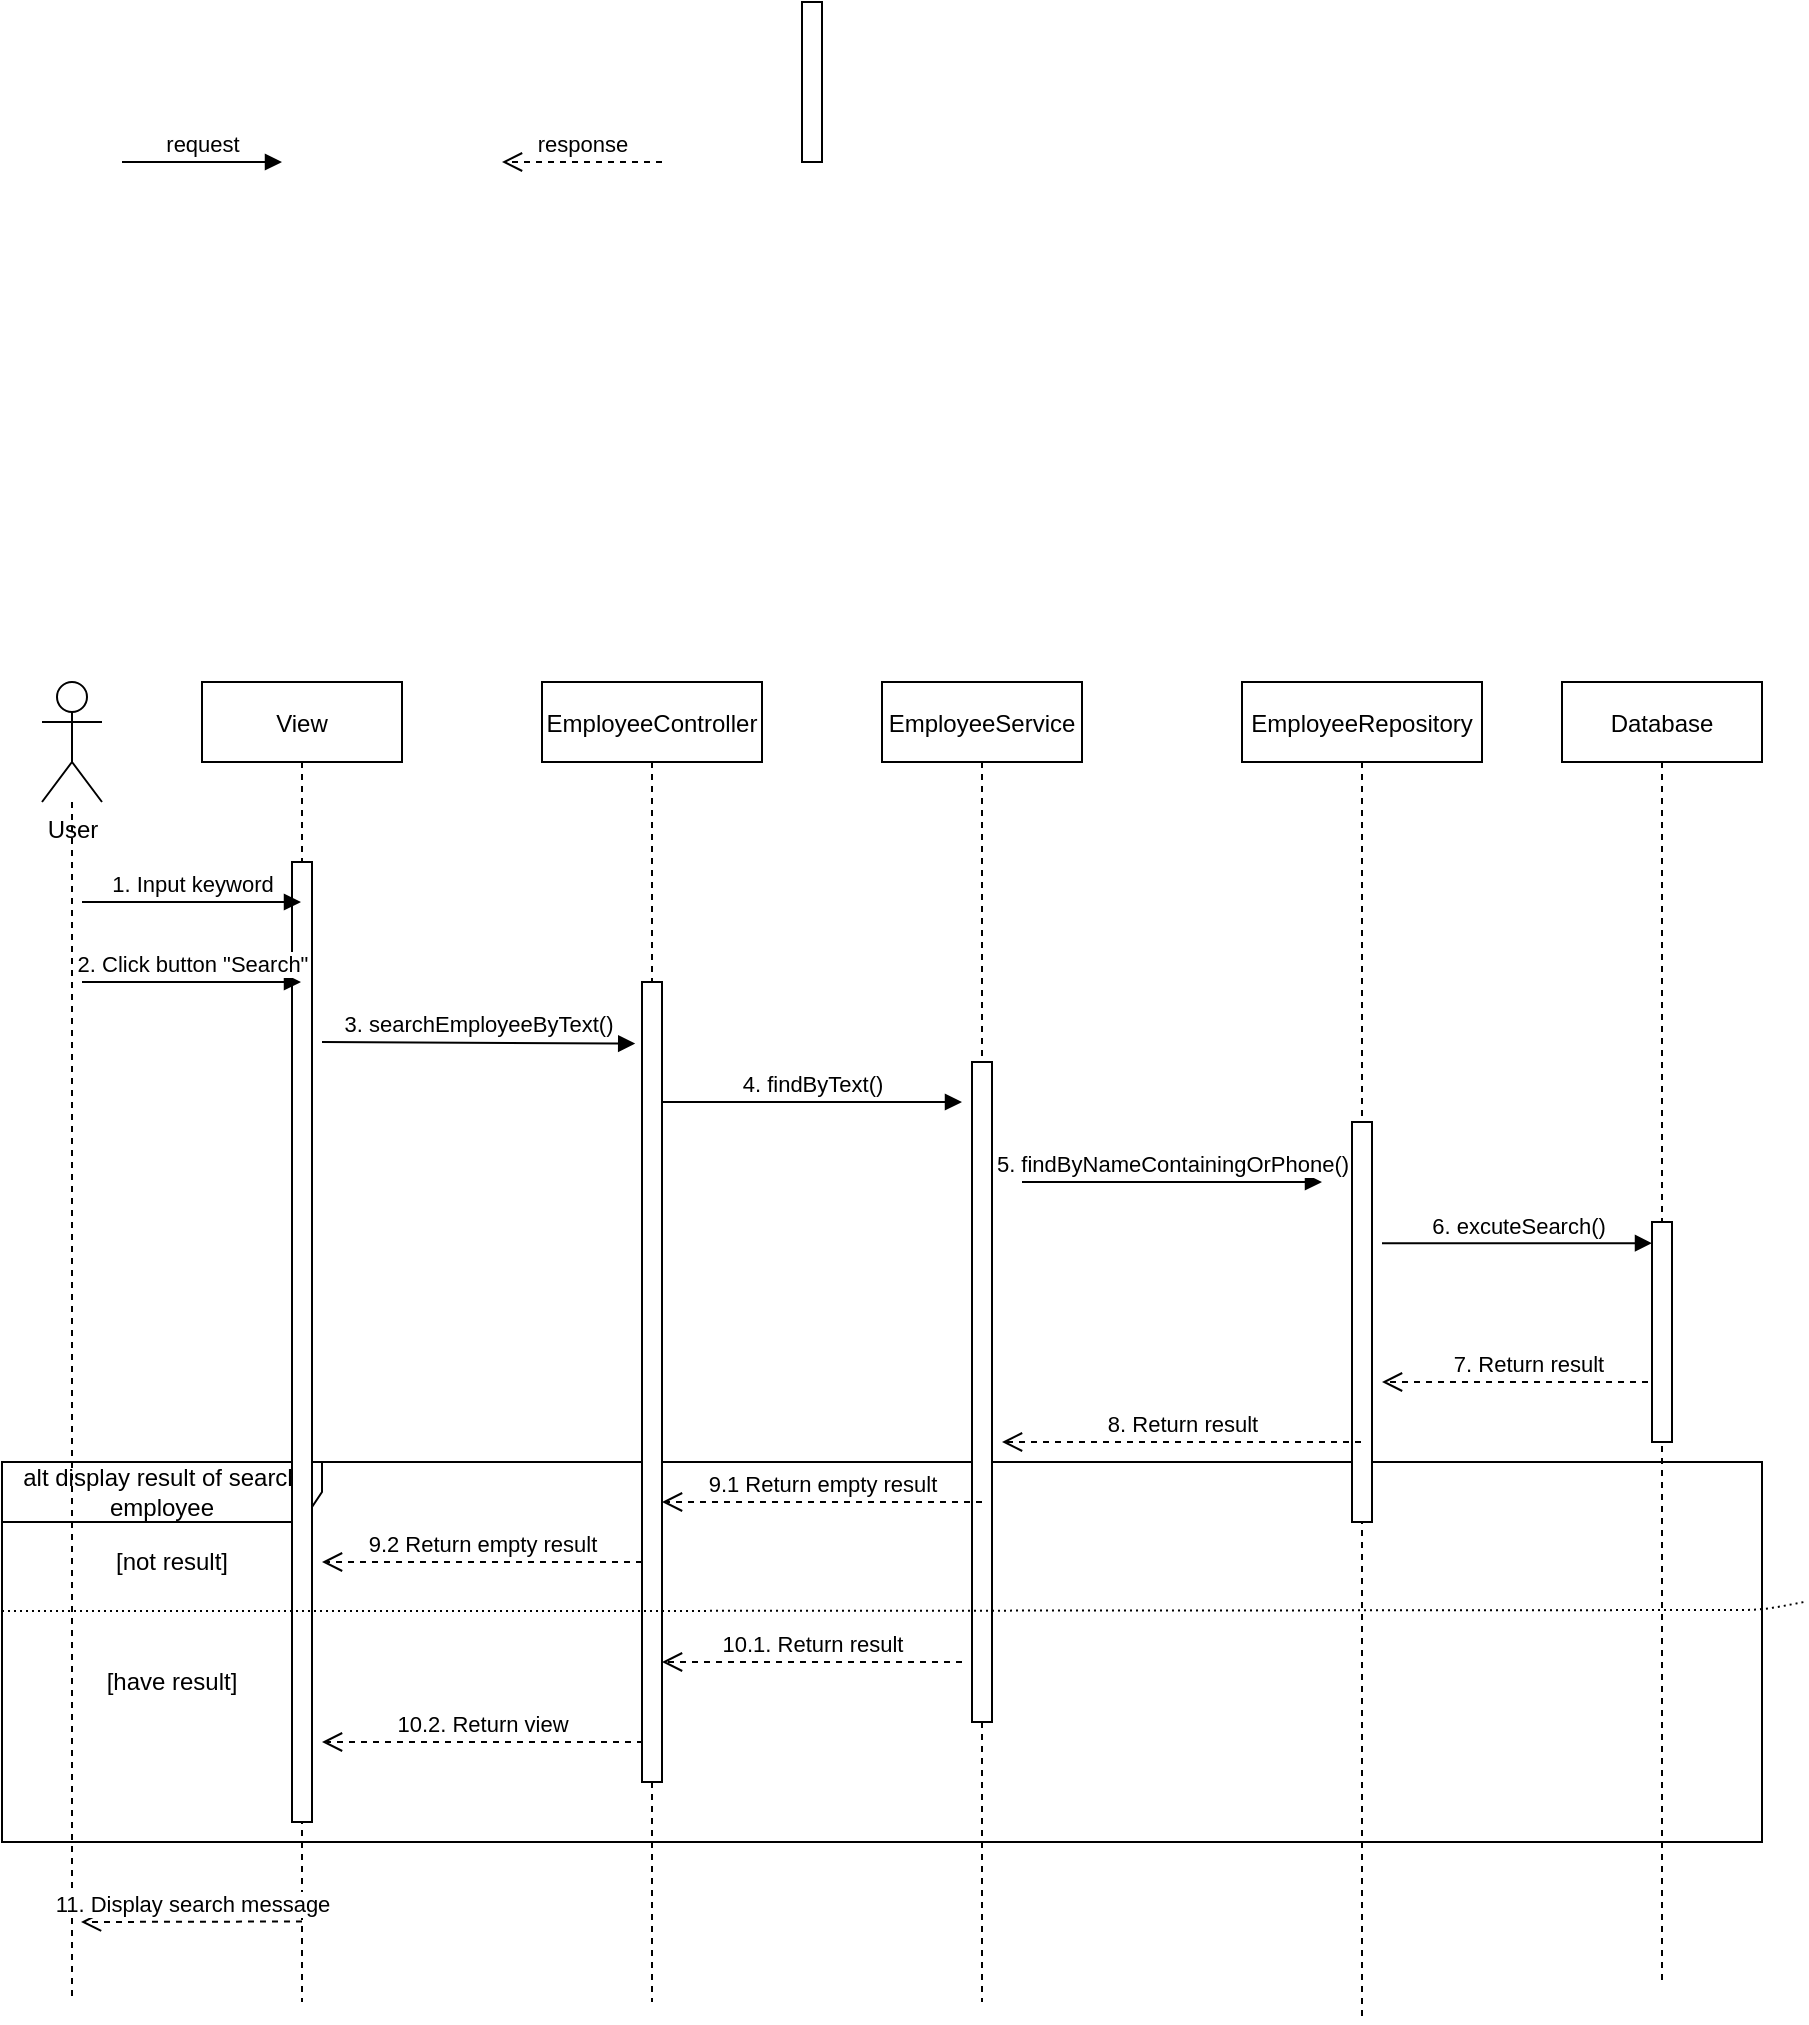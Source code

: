 <mxfile version="14.4.3" type="device"><diagram id="kgpKYQtTHZ0yAKxKKP6v" name="Page-1"><mxGraphModel dx="1024" dy="627" grid="1" gridSize="10" guides="1" tooltips="1" connect="1" arrows="1" fold="1" page="1" pageScale="1" pageWidth="850" pageHeight="1100" math="0" shadow="0"><root><mxCell id="0"/><mxCell id="1" parent="0"/><mxCell id="LiL3tgzC-H4QUXVr7OzN-2" value="alt display result of search employee" style="shape=umlFrame;whiteSpace=wrap;html=1;width=160;height=30;" vertex="1" parent="1"><mxGeometry x="60" y="800" width="880" height="190" as="geometry"/></mxCell><mxCell id="1rYxMRe_m1wBD9LGmmaj-11" style="edgeStyle=orthogonalEdgeStyle;rounded=0;orthogonalLoop=1;jettySize=auto;html=1;dashed=1;endArrow=none;endFill=0;" parent="1" source="1rYxMRe_m1wBD9LGmmaj-10" edge="1"><mxGeometry relative="1" as="geometry"><mxPoint x="95" y="1070" as="targetPoint"/></mxGeometry></mxCell><mxCell id="1rYxMRe_m1wBD9LGmmaj-10" value="User" style="shape=umlActor;verticalLabelPosition=bottom;verticalAlign=top;html=1;" parent="1" vertex="1"><mxGeometry x="80" y="410" width="30" height="60" as="geometry"/></mxCell><mxCell id="1rYxMRe_m1wBD9LGmmaj-12" value="View" style="shape=umlLifeline;perimeter=lifelinePerimeter;container=1;collapsible=0;recursiveResize=0;rounded=0;shadow=0;strokeWidth=1;" parent="1" vertex="1"><mxGeometry x="160" y="410" width="100" height="660" as="geometry"/></mxCell><mxCell id="vWhyK4bJMcT_o_zr_Q0f-14" value="" style="html=1;points=[];perimeter=orthogonalPerimeter;" parent="1rYxMRe_m1wBD9LGmmaj-12" vertex="1"><mxGeometry x="45" y="90" width="10" height="480" as="geometry"/></mxCell><mxCell id="1rYxMRe_m1wBD9LGmmaj-13" value="EmployeeController" style="shape=umlLifeline;perimeter=lifelinePerimeter;container=1;collapsible=0;recursiveResize=0;rounded=0;shadow=0;strokeWidth=1;" parent="1" vertex="1"><mxGeometry x="330" y="410" width="110" height="660" as="geometry"/></mxCell><mxCell id="vWhyK4bJMcT_o_zr_Q0f-15" value="" style="html=1;points=[];perimeter=orthogonalPerimeter;" parent="1rYxMRe_m1wBD9LGmmaj-13" vertex="1"><mxGeometry x="50" y="150" width="10" height="400" as="geometry"/></mxCell><mxCell id="1rYxMRe_m1wBD9LGmmaj-14" value="EmployeeService" style="shape=umlLifeline;perimeter=lifelinePerimeter;container=1;collapsible=0;recursiveResize=0;rounded=0;shadow=0;strokeWidth=1;" parent="1" vertex="1"><mxGeometry x="500" y="410" width="100" height="660" as="geometry"/></mxCell><mxCell id="vWhyK4bJMcT_o_zr_Q0f-16" value="" style="html=1;points=[];perimeter=orthogonalPerimeter;" parent="1rYxMRe_m1wBD9LGmmaj-14" vertex="1"><mxGeometry x="45" y="190" width="10" height="330" as="geometry"/></mxCell><mxCell id="1rYxMRe_m1wBD9LGmmaj-15" value="EmployeeRepository" style="shape=umlLifeline;perimeter=lifelinePerimeter;container=1;collapsible=0;recursiveResize=0;rounded=0;shadow=0;strokeWidth=1;" parent="1" vertex="1"><mxGeometry x="680" y="410" width="120" height="670" as="geometry"/></mxCell><mxCell id="vWhyK4bJMcT_o_zr_Q0f-17" value="" style="html=1;points=[];perimeter=orthogonalPerimeter;" parent="1rYxMRe_m1wBD9LGmmaj-15" vertex="1"><mxGeometry x="55" y="220" width="10" height="200" as="geometry"/></mxCell><mxCell id="1rYxMRe_m1wBD9LGmmaj-16" value="Database" style="shape=umlLifeline;perimeter=lifelinePerimeter;container=1;collapsible=0;recursiveResize=0;rounded=0;shadow=0;strokeWidth=1;" parent="1" vertex="1"><mxGeometry x="840" y="410" width="100" height="650" as="geometry"/></mxCell><mxCell id="v-QebPua1ZWwUlzsEAZD-1" value="request" style="html=1;verticalAlign=bottom;endArrow=block;" parent="1" edge="1"><mxGeometry width="80" relative="1" as="geometry"><mxPoint x="120" y="150" as="sourcePoint"/><mxPoint x="200" y="150" as="targetPoint"/></mxGeometry></mxCell><mxCell id="v-QebPua1ZWwUlzsEAZD-2" value="response" style="html=1;verticalAlign=bottom;endArrow=open;dashed=1;endSize=8;" parent="1" edge="1"><mxGeometry relative="1" as="geometry"><mxPoint x="390" y="150" as="sourcePoint"/><mxPoint x="310" y="150" as="targetPoint"/></mxGeometry></mxCell><mxCell id="v-QebPua1ZWwUlzsEAZD-3" value="" style="html=1;points=[];perimeter=orthogonalPerimeter;" parent="1" vertex="1"><mxGeometry x="460" y="70" width="10" height="80" as="geometry"/></mxCell><mxCell id="vWhyK4bJMcT_o_zr_Q0f-1" value="2. Click button &quot;Search&quot;" style="html=1;verticalAlign=bottom;endArrow=block;" parent="1" target="1rYxMRe_m1wBD9LGmmaj-12" edge="1"><mxGeometry width="80" relative="1" as="geometry"><mxPoint x="100" y="560" as="sourcePoint"/><mxPoint x="180" y="560" as="targetPoint"/></mxGeometry></mxCell><mxCell id="vWhyK4bJMcT_o_zr_Q0f-3" value="3. searchEmployeeByText()" style="html=1;verticalAlign=bottom;endArrow=block;entryX=-0.34;entryY=0.077;entryDx=0;entryDy=0;entryPerimeter=0;" parent="1" target="vWhyK4bJMcT_o_zr_Q0f-15" edge="1"><mxGeometry width="80" relative="1" as="geometry"><mxPoint x="220" y="590" as="sourcePoint"/><mxPoint x="319.5" y="590" as="targetPoint"/></mxGeometry></mxCell><mxCell id="vWhyK4bJMcT_o_zr_Q0f-4" value="4. findByText()" style="html=1;verticalAlign=bottom;endArrow=block;" parent="1" edge="1"><mxGeometry width="80" relative="1" as="geometry"><mxPoint x="390" y="620" as="sourcePoint"/><mxPoint x="540" y="620" as="targetPoint"/><Array as="points"><mxPoint x="470" y="620"/></Array></mxGeometry></mxCell><mxCell id="vWhyK4bJMcT_o_zr_Q0f-5" value="5. findByNameContainingOrPhone()" style="html=1;verticalAlign=bottom;endArrow=block;" parent="1" edge="1"><mxGeometry width="80" relative="1" as="geometry"><mxPoint x="570" y="660" as="sourcePoint"/><mxPoint x="720" y="660" as="targetPoint"/></mxGeometry></mxCell><mxCell id="vWhyK4bJMcT_o_zr_Q0f-6" value="6. excuteSearch()" style="html=1;verticalAlign=bottom;endArrow=block;exitX=1.5;exitY=0.303;exitDx=0;exitDy=0;exitPerimeter=0;" parent="1" target="vWhyK4bJMcT_o_zr_Q0f-18" edge="1" source="vWhyK4bJMcT_o_zr_Q0f-17"><mxGeometry width="80" relative="1" as="geometry"><mxPoint x="750" y="800" as="sourcePoint"/><mxPoint x="889.75" y="800" as="targetPoint"/></mxGeometry></mxCell><mxCell id="vWhyK4bJMcT_o_zr_Q0f-7" value="9.1 Return empty result" style="html=1;verticalAlign=bottom;endArrow=open;dashed=1;endSize=8;" parent="1" edge="1"><mxGeometry relative="1" as="geometry"><mxPoint x="550" y="820" as="sourcePoint"/><mxPoint x="390" y="820" as="targetPoint"/></mxGeometry></mxCell><mxCell id="vWhyK4bJMcT_o_zr_Q0f-8" value="1. Input keyword" style="html=1;verticalAlign=bottom;endArrow=block;" parent="1" edge="1"><mxGeometry width="80" relative="1" as="geometry"><mxPoint x="100" y="520" as="sourcePoint"/><mxPoint x="209.5" y="520" as="targetPoint"/></mxGeometry></mxCell><mxCell id="vWhyK4bJMcT_o_zr_Q0f-10" value="7. Return result" style="html=1;verticalAlign=bottom;endArrow=open;dashed=1;endSize=8;" parent="1" edge="1"><mxGeometry relative="1" as="geometry"><mxPoint x="895" y="760" as="sourcePoint"/><mxPoint x="750" y="760" as="targetPoint"/></mxGeometry></mxCell><mxCell id="vWhyK4bJMcT_o_zr_Q0f-11" value="8. Return result" style="html=1;verticalAlign=bottom;endArrow=open;dashed=1;endSize=8;" parent="1" edge="1" source="1rYxMRe_m1wBD9LGmmaj-15"><mxGeometry relative="1" as="geometry"><mxPoint x="710" y="790" as="sourcePoint"/><mxPoint x="560" y="790" as="targetPoint"/></mxGeometry></mxCell><mxCell id="vWhyK4bJMcT_o_zr_Q0f-12" value="10.1. Return result" style="html=1;verticalAlign=bottom;endArrow=open;dashed=1;endSize=8;" parent="1" edge="1"><mxGeometry relative="1" as="geometry"><mxPoint x="540" y="900" as="sourcePoint"/><mxPoint x="390" y="900" as="targetPoint"/></mxGeometry></mxCell><mxCell id="vWhyK4bJMcT_o_zr_Q0f-13" value="10.2. Return view" style="html=1;verticalAlign=bottom;endArrow=open;dashed=1;endSize=8;" parent="1" edge="1"><mxGeometry relative="1" as="geometry"><mxPoint x="380.5" y="940" as="sourcePoint"/><mxPoint x="220" y="940" as="targetPoint"/></mxGeometry></mxCell><mxCell id="vWhyK4bJMcT_o_zr_Q0f-18" value="" style="html=1;points=[];perimeter=orthogonalPerimeter;" parent="1" vertex="1"><mxGeometry x="885" y="680" width="10" height="110" as="geometry"/></mxCell><mxCell id="vWhyK4bJMcT_o_zr_Q0f-20" value="11. Display search message" style="html=1;verticalAlign=bottom;endArrow=open;dashed=1;endSize=8;exitX=0.5;exitY=0.939;exitDx=0;exitDy=0;exitPerimeter=0;" parent="1" source="1rYxMRe_m1wBD9LGmmaj-12" edge="1"><mxGeometry relative="1" as="geometry"><mxPoint x="260" y="1030" as="sourcePoint"/><mxPoint x="99.5" y="1030" as="targetPoint"/></mxGeometry></mxCell><mxCell id="LiL3tgzC-H4QUXVr7OzN-1" value="9.2 Return empty result" style="html=1;verticalAlign=bottom;endArrow=open;dashed=1;endSize=8;" edge="1" parent="1"><mxGeometry relative="1" as="geometry"><mxPoint x="380" y="850" as="sourcePoint"/><mxPoint x="220" y="850" as="targetPoint"/></mxGeometry></mxCell><mxCell id="LiL3tgzC-H4QUXVr7OzN-3" value="" style="endArrow=none;dashed=1;html=1;dashPattern=1 2;" edge="1" parent="1"><mxGeometry width="50" height="50" relative="1" as="geometry"><mxPoint x="60" y="874.5" as="sourcePoint"/><mxPoint x="961" y="870" as="targetPoint"/><Array as="points"><mxPoint x="340" y="874.5"/><mxPoint x="940" y="874"/></Array></mxGeometry></mxCell><mxCell id="LiL3tgzC-H4QUXVr7OzN-4" value="[not result]" style="text;html=1;strokeColor=none;fillColor=none;align=center;verticalAlign=middle;whiteSpace=wrap;rounded=0;" vertex="1" parent="1"><mxGeometry x="60" y="840" width="170" height="20" as="geometry"/></mxCell><mxCell id="LiL3tgzC-H4QUXVr7OzN-5" value="[have result]" style="text;html=1;strokeColor=none;fillColor=none;align=center;verticalAlign=middle;whiteSpace=wrap;rounded=0;" vertex="1" parent="1"><mxGeometry x="60" y="900" width="170" height="20" as="geometry"/></mxCell></root></mxGraphModel></diagram></mxfile>